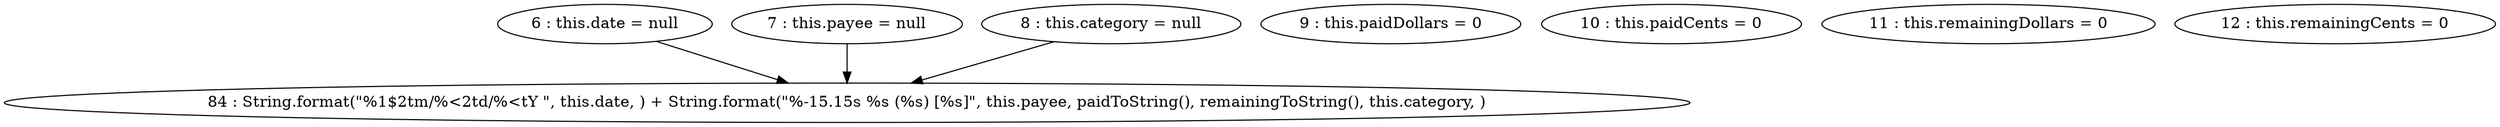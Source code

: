 digraph G {
"6 : this.date = null"
"6 : this.date = null" -> "84 : String.format(\"%1$2tm/%<2td/%<tY \", this.date, ) + String.format(\"%-15.15s %s (%s) [%s]\", this.payee, paidToString(), remainingToString(), this.category, )"
"7 : this.payee = null"
"7 : this.payee = null" -> "84 : String.format(\"%1$2tm/%<2td/%<tY \", this.date, ) + String.format(\"%-15.15s %s (%s) [%s]\", this.payee, paidToString(), remainingToString(), this.category, )"
"8 : this.category = null"
"8 : this.category = null" -> "84 : String.format(\"%1$2tm/%<2td/%<tY \", this.date, ) + String.format(\"%-15.15s %s (%s) [%s]\", this.payee, paidToString(), remainingToString(), this.category, )"
"9 : this.paidDollars = 0"
"10 : this.paidCents = 0"
"11 : this.remainingDollars = 0"
"12 : this.remainingCents = 0"
"84 : String.format(\"%1$2tm/%<2td/%<tY \", this.date, ) + String.format(\"%-15.15s %s (%s) [%s]\", this.payee, paidToString(), remainingToString(), this.category, )"
}